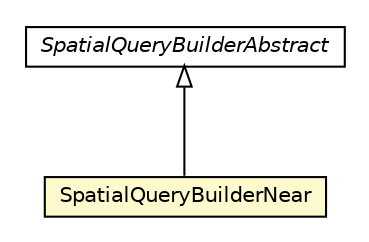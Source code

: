 #!/usr/local/bin/dot
#
# Class diagram 
# Generated by UMLGraph version R5_6-24-gf6e263 (http://www.umlgraph.org/)
#

digraph G {
	edge [fontname="Helvetica",fontsize=10,labelfontname="Helvetica",labelfontsize=10];
	node [fontname="Helvetica",fontsize=10,shape=plaintext];
	nodesep=0.25;
	ranksep=0.5;
	// com.orientechnologies.spatial.strategy.SpatialQueryBuilderNear
	c7880113 [label=<<table title="com.orientechnologies.spatial.strategy.SpatialQueryBuilderNear" border="0" cellborder="1" cellspacing="0" cellpadding="2" port="p" bgcolor="lemonChiffon" href="./SpatialQueryBuilderNear.html">
		<tr><td><table border="0" cellspacing="0" cellpadding="1">
<tr><td align="center" balign="center"> SpatialQueryBuilderNear </td></tr>
		</table></td></tr>
		</table>>, URL="./SpatialQueryBuilderNear.html", fontname="Helvetica", fontcolor="black", fontsize=10.0];
	// com.orientechnologies.spatial.strategy.SpatialQueryBuilderAbstract
	c7880117 [label=<<table title="com.orientechnologies.spatial.strategy.SpatialQueryBuilderAbstract" border="0" cellborder="1" cellspacing="0" cellpadding="2" port="p" href="./SpatialQueryBuilderAbstract.html">
		<tr><td><table border="0" cellspacing="0" cellpadding="1">
<tr><td align="center" balign="center"><font face="Helvetica-Oblique"> SpatialQueryBuilderAbstract </font></td></tr>
		</table></td></tr>
		</table>>, URL="./SpatialQueryBuilderAbstract.html", fontname="Helvetica", fontcolor="black", fontsize=10.0];
	//com.orientechnologies.spatial.strategy.SpatialQueryBuilderNear extends com.orientechnologies.spatial.strategy.SpatialQueryBuilderAbstract
	c7880117:p -> c7880113:p [dir=back,arrowtail=empty];
}

